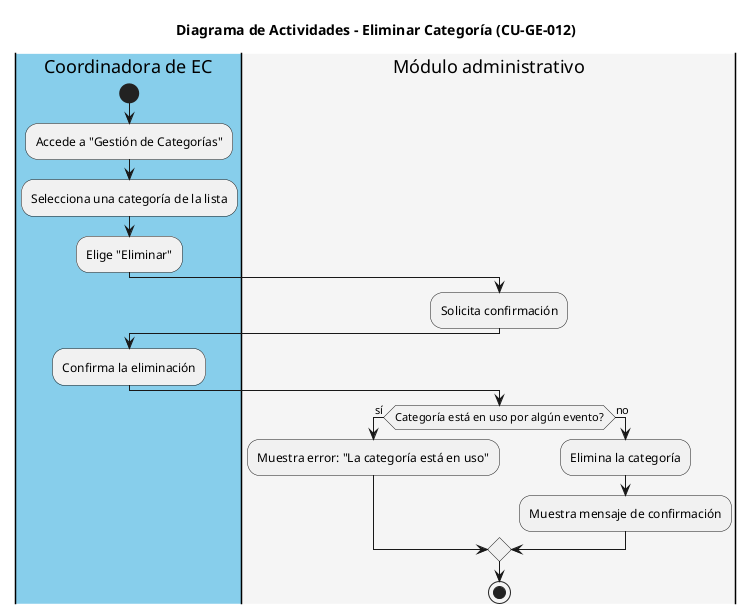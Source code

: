 @startuml
title Diagrama de Actividades - Eliminar Categoría (CU-GE-012)

|#skyblue|Coordinadora de EC|
start
:Accede a "Gestión de Categorías";
:Selecciona una categoría de la lista;
:Elige "Eliminar";

|#whitesmoke|Módulo administrativo|
:Solicita confirmación;

|#skyblue|Coordinadora de EC|
:Confirma la eliminación;

|#whitesmoke|Módulo administrativo|
if (Categoría está en uso por algún evento?) then (sí)
  :Muestra error: "La categoría está en uso";
else (no)
  :Elimina la categoría;
  :Muestra mensaje de confirmación;
endif
stop
@enduml